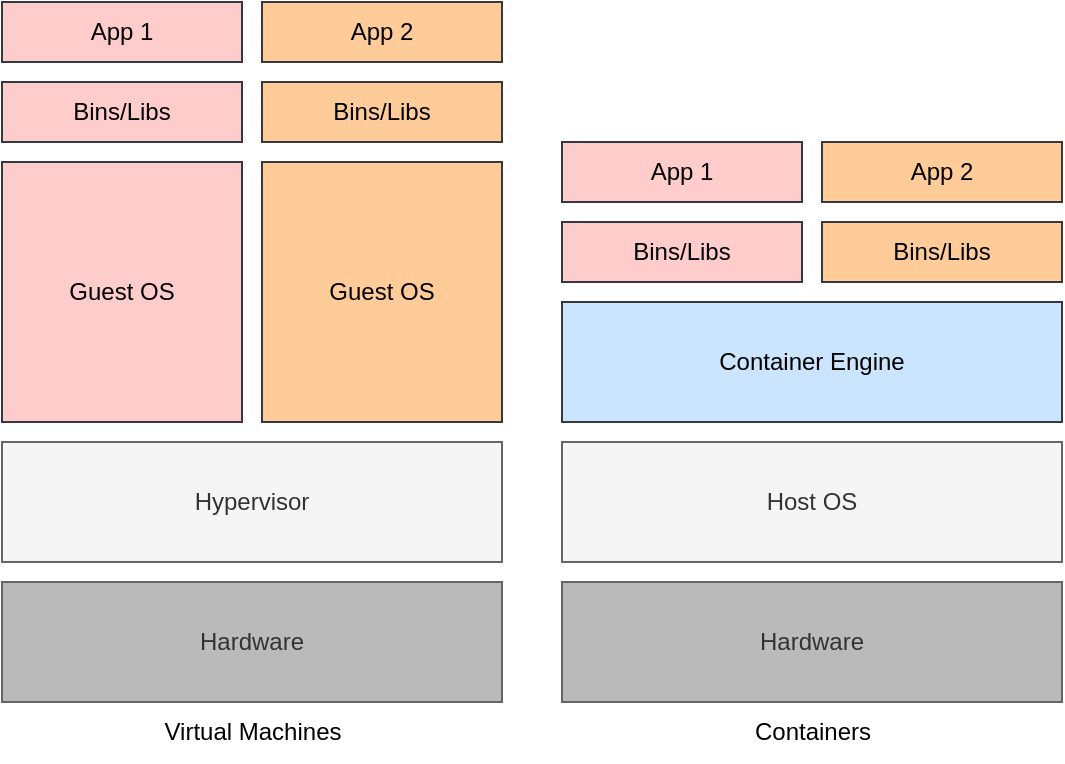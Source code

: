 <mxfile version="15.5.6" type="device"><diagram id="ILnZ7bGO860qhS1gl26V" name="Page-1"><mxGraphModel dx="1422" dy="731" grid="1" gridSize="10" guides="1" tooltips="1" connect="1" arrows="1" fold="1" page="1" pageScale="1" pageWidth="1100" pageHeight="850" math="0" shadow="0"><root><mxCell id="0"/><mxCell id="1" parent="0"/><mxCell id="sgNHbV4gDknC3TkqvRyj-2" value="App 1" style="rounded=0;whiteSpace=wrap;html=1;fillColor=#ffcccc;strokeColor=#36393d;" vertex="1" parent="1"><mxGeometry x="120" y="100" width="120" height="30" as="geometry"/></mxCell><mxCell id="sgNHbV4gDknC3TkqvRyj-4" value="Bins/Libs" style="rounded=0;whiteSpace=wrap;html=1;fillColor=#ffcccc;strokeColor=#36393d;" vertex="1" parent="1"><mxGeometry x="120" y="140" width="120" height="30" as="geometry"/></mxCell><mxCell id="sgNHbV4gDknC3TkqvRyj-5" value="Guest OS" style="rounded=0;whiteSpace=wrap;html=1;fillColor=#ffcccc;strokeColor=#36393d;" vertex="1" parent="1"><mxGeometry x="120" y="180" width="120" height="130" as="geometry"/></mxCell><mxCell id="sgNHbV4gDknC3TkqvRyj-6" value="App 2" style="rounded=0;whiteSpace=wrap;html=1;fillColor=#ffcc99;strokeColor=#36393d;" vertex="1" parent="1"><mxGeometry x="250" y="100" width="120" height="30" as="geometry"/></mxCell><mxCell id="sgNHbV4gDknC3TkqvRyj-7" value="Bins/Libs" style="rounded=0;whiteSpace=wrap;html=1;fillColor=#ffcc99;strokeColor=#36393d;" vertex="1" parent="1"><mxGeometry x="250" y="140" width="120" height="30" as="geometry"/></mxCell><mxCell id="sgNHbV4gDknC3TkqvRyj-8" value="Guest OS" style="rounded=0;whiteSpace=wrap;html=1;fillColor=#ffcc99;strokeColor=#36393d;" vertex="1" parent="1"><mxGeometry x="250" y="180" width="120" height="130" as="geometry"/></mxCell><mxCell id="sgNHbV4gDknC3TkqvRyj-10" value="Hypervisor" style="rounded=0;whiteSpace=wrap;html=1;fillColor=#f5f5f5;strokeColor=#666666;fontColor=#333333;" vertex="1" parent="1"><mxGeometry x="120" y="320" width="250" height="60" as="geometry"/></mxCell><mxCell id="sgNHbV4gDknC3TkqvRyj-11" value="Hardware" style="rounded=0;whiteSpace=wrap;html=1;direction=west;fillColor=#BABABA;fontColor=#333333;strokeColor=#666666;" vertex="1" parent="1"><mxGeometry x="120" y="390" width="250" height="60" as="geometry"/></mxCell><mxCell id="sgNHbV4gDknC3TkqvRyj-12" value="App 1" style="rounded=0;whiteSpace=wrap;html=1;fillColor=#ffcccc;strokeColor=#36393d;" vertex="1" parent="1"><mxGeometry x="400" y="170" width="120" height="30" as="geometry"/></mxCell><mxCell id="sgNHbV4gDknC3TkqvRyj-13" value="Bins/Libs" style="rounded=0;whiteSpace=wrap;html=1;fillColor=#ffcccc;strokeColor=#36393d;" vertex="1" parent="1"><mxGeometry x="400" y="210" width="120" height="30" as="geometry"/></mxCell><mxCell id="sgNHbV4gDknC3TkqvRyj-15" value="App 2" style="rounded=0;whiteSpace=wrap;html=1;fillColor=#ffcc99;strokeColor=#36393d;" vertex="1" parent="1"><mxGeometry x="530" y="170" width="120" height="30" as="geometry"/></mxCell><mxCell id="sgNHbV4gDknC3TkqvRyj-16" value="Bins/Libs" style="rounded=0;whiteSpace=wrap;html=1;fillColor=#ffcc99;strokeColor=#36393d;" vertex="1" parent="1"><mxGeometry x="530" y="210" width="120" height="30" as="geometry"/></mxCell><mxCell id="sgNHbV4gDknC3TkqvRyj-18" value="Host OS" style="rounded=0;whiteSpace=wrap;html=1;fillColor=#f5f5f5;strokeColor=#666666;fontColor=#333333;" vertex="1" parent="1"><mxGeometry x="400" y="320" width="250" height="60" as="geometry"/></mxCell><mxCell id="sgNHbV4gDknC3TkqvRyj-20" value="Container Engine" style="rounded=0;whiteSpace=wrap;html=1;fillColor=#cce5ff;strokeColor=#36393d;" vertex="1" parent="1"><mxGeometry x="400" y="250" width="250" height="60" as="geometry"/></mxCell><mxCell id="sgNHbV4gDknC3TkqvRyj-21" value="Hardware" style="rounded=0;whiteSpace=wrap;html=1;direction=west;fillColor=#BABABA;fontColor=#333333;strokeColor=#666666;" vertex="1" parent="1"><mxGeometry x="400" y="390" width="250" height="60" as="geometry"/></mxCell><mxCell id="sgNHbV4gDknC3TkqvRyj-22" value="Virtual Machines" style="text;html=1;strokeColor=none;fillColor=none;align=center;verticalAlign=middle;whiteSpace=wrap;rounded=0;" vertex="1" parent="1"><mxGeometry x="162.5" y="450" width="165" height="30" as="geometry"/></mxCell><mxCell id="sgNHbV4gDknC3TkqvRyj-23" value="Containers" style="text;html=1;strokeColor=none;fillColor=none;align=center;verticalAlign=middle;whiteSpace=wrap;rounded=0;" vertex="1" parent="1"><mxGeometry x="442.5" y="450" width="165" height="30" as="geometry"/></mxCell></root></mxGraphModel></diagram></mxfile>